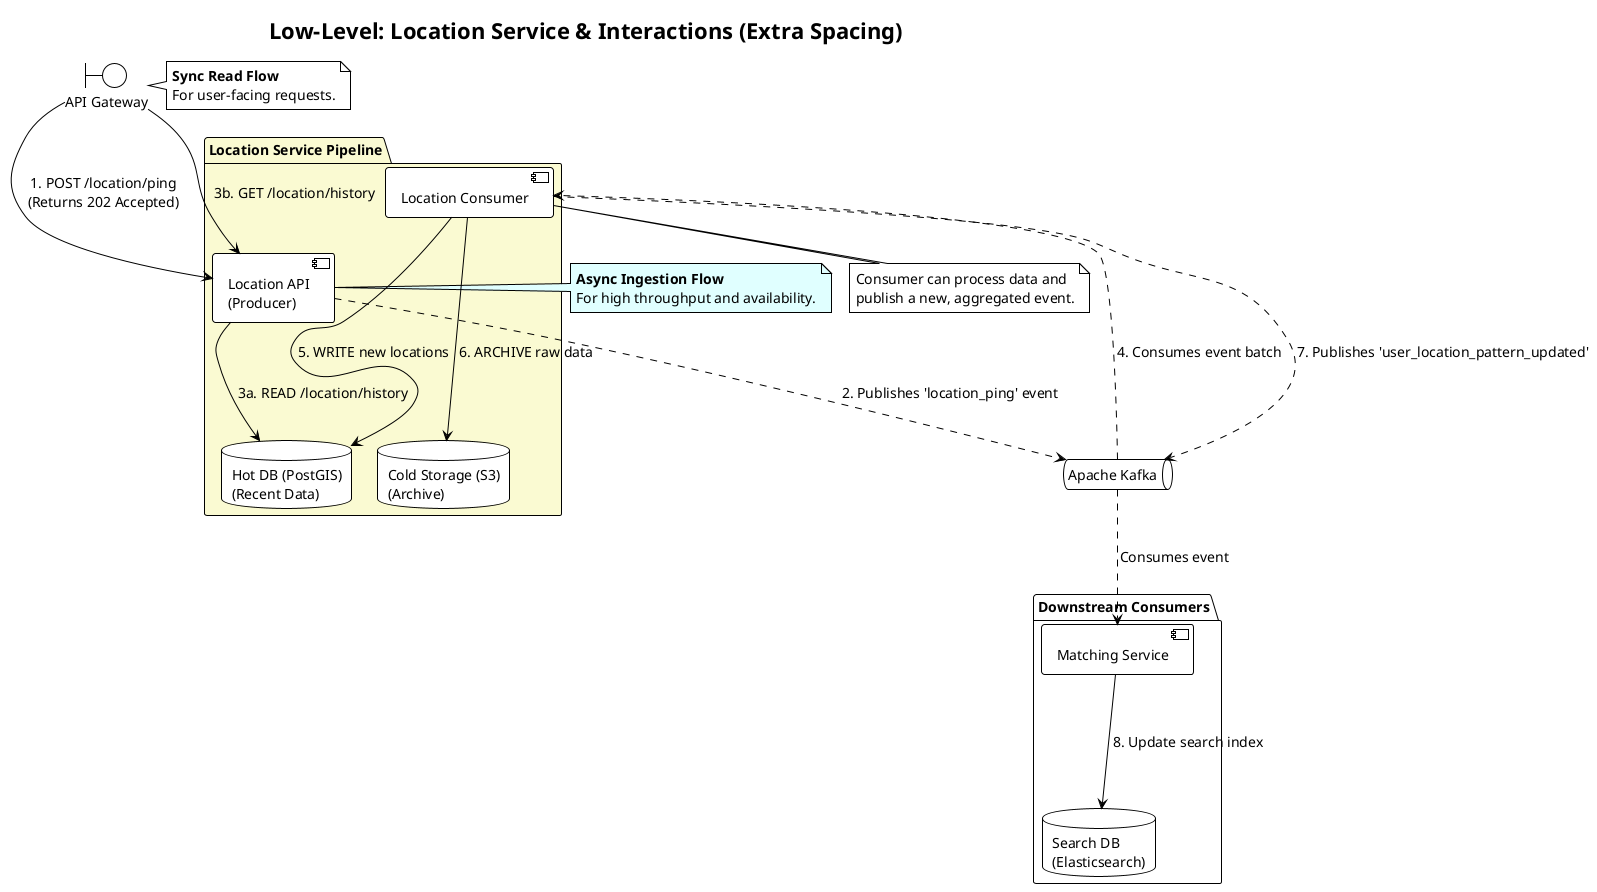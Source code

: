 @startuml
!theme plain
!pragma layout smetana

title Low-Level: Location Service & Interactions (Extra Spacing)

' --- Settings for increased spacing ---
skinparam packagePadding 25
skinparam rectanglePadding 20
skinparam notePadding 15
skinparam arrowMessagePadding 10
skinparam defaultFontSize 14

' --- External Actors & Entrypoint ---
boundary "API Gateway" as gateway
queue "Apache Kafka" as kafka

' --- The Location Service Itself ---
package "Location Service Pipeline" #LightGoldenRodYellow {
    component "Location API\n(Producer)" as producer
    component "Location Consumer" as consumer

    database "Hot DB (PostGIS)\n(Recent Data)" as hot_db
    database "Cold Storage (S3)\n(Archive)" as cold_db

    producer ---> hot_db : "3a. READ /location/history"
    ' Arrow for point 5 is now longer
    consumer ----> hot_db : "5. WRITE new locations"
    consumer ----> cold_db: "6. ARCHIVE raw data"
}

' --- Affected Services ---
package "Downstream Consumers" {
    component "Matching Service" as matching
    database "Search DB\n(Elasticsearch)" as search_db

    matching ----> search_db: "8. Update search index"
}


' --- Communication Flows ---

' Flow 1: Asynchronous Location Ingestion
note left of producer #LightCyan
  **Async Ingestion Flow**
  For high throughput and availability.
end note
gateway ---> producer : "1. POST /location/ping\n(Returns 202 Accepted)"
producer ...> kafka : "2. Publishes 'location_ping' event"
' Arrow for point 4 is now longer
kafka .....> consumer: "4. Consumes event batch"


' Flow 2: Synchronous History Request
note right of gateway
  **Sync Read Flow**
  For user-facing requests.
end note
gateway ---> producer: "3b. GET /location/history"


' Flow 3: Asynchronous Event for Matching Service
note bottom of consumer
  Consumer can process data and
  publish a new, aggregated event.
end note
' Arrow for point 7 is now longer
consumer .....> kafka: "7. Publishes 'user_location_pattern_updated'"
kafka ...> matching: "Consumes event"


@enduml